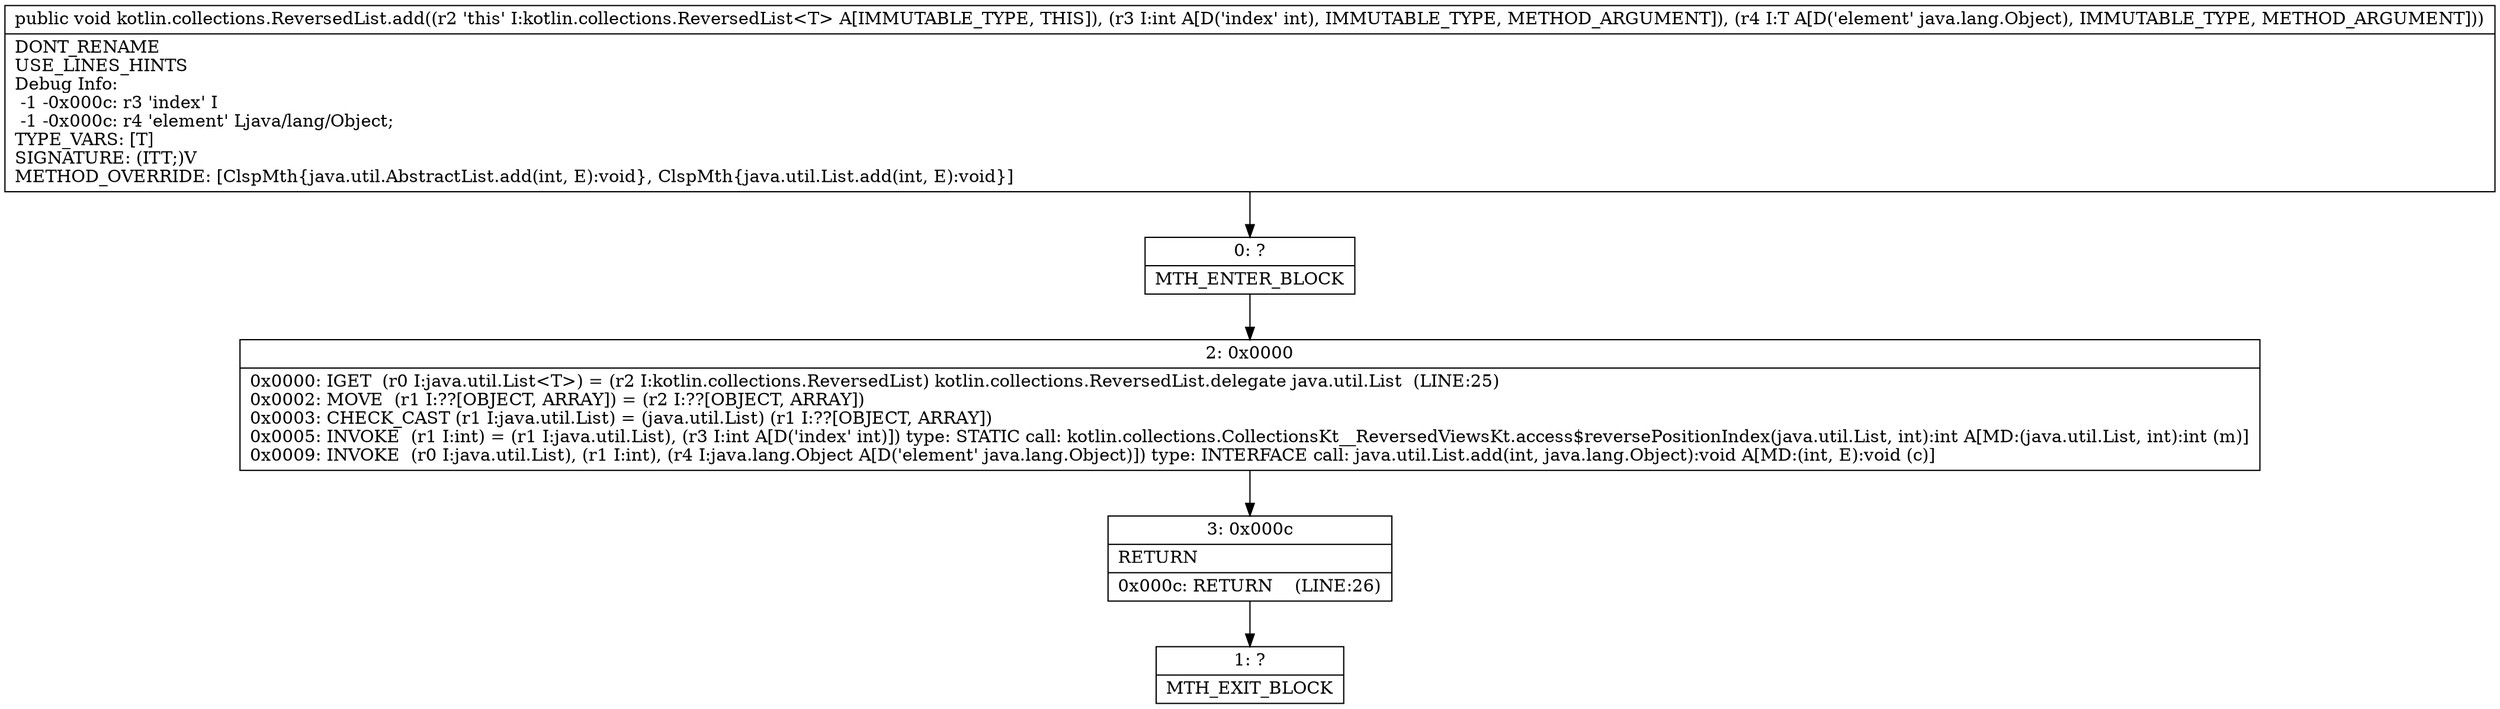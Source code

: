 digraph "CFG forkotlin.collections.ReversedList.add(ILjava\/lang\/Object;)V" {
Node_0 [shape=record,label="{0\:\ ?|MTH_ENTER_BLOCK\l}"];
Node_2 [shape=record,label="{2\:\ 0x0000|0x0000: IGET  (r0 I:java.util.List\<T\>) = (r2 I:kotlin.collections.ReversedList) kotlin.collections.ReversedList.delegate java.util.List  (LINE:25)\l0x0002: MOVE  (r1 I:??[OBJECT, ARRAY]) = (r2 I:??[OBJECT, ARRAY]) \l0x0003: CHECK_CAST (r1 I:java.util.List) = (java.util.List) (r1 I:??[OBJECT, ARRAY]) \l0x0005: INVOKE  (r1 I:int) = (r1 I:java.util.List), (r3 I:int A[D('index' int)]) type: STATIC call: kotlin.collections.CollectionsKt__ReversedViewsKt.access$reversePositionIndex(java.util.List, int):int A[MD:(java.util.List, int):int (m)]\l0x0009: INVOKE  (r0 I:java.util.List), (r1 I:int), (r4 I:java.lang.Object A[D('element' java.lang.Object)]) type: INTERFACE call: java.util.List.add(int, java.lang.Object):void A[MD:(int, E):void (c)]\l}"];
Node_3 [shape=record,label="{3\:\ 0x000c|RETURN\l|0x000c: RETURN    (LINE:26)\l}"];
Node_1 [shape=record,label="{1\:\ ?|MTH_EXIT_BLOCK\l}"];
MethodNode[shape=record,label="{public void kotlin.collections.ReversedList.add((r2 'this' I:kotlin.collections.ReversedList\<T\> A[IMMUTABLE_TYPE, THIS]), (r3 I:int A[D('index' int), IMMUTABLE_TYPE, METHOD_ARGUMENT]), (r4 I:T A[D('element' java.lang.Object), IMMUTABLE_TYPE, METHOD_ARGUMENT]))  | DONT_RENAME\lUSE_LINES_HINTS\lDebug Info:\l  \-1 \-0x000c: r3 'index' I\l  \-1 \-0x000c: r4 'element' Ljava\/lang\/Object;\lTYPE_VARS: [T]\lSIGNATURE: (ITT;)V\lMETHOD_OVERRIDE: [ClspMth\{java.util.AbstractList.add(int, E):void\}, ClspMth\{java.util.List.add(int, E):void\}]\l}"];
MethodNode -> Node_0;Node_0 -> Node_2;
Node_2 -> Node_3;
Node_3 -> Node_1;
}

